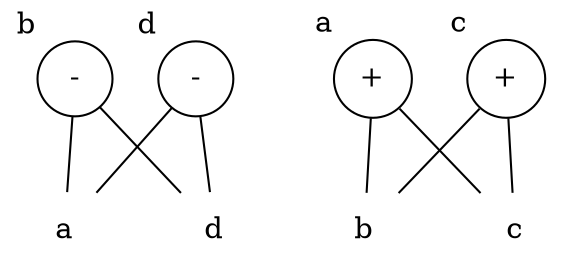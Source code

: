 graph g {
  a [label="a", shape="none"]
  b [label="b", shape="none"]
  c [label="c", shape="none"]
  0 [label="+", xlabel="a", shape="circle"]
  d [label="d", shape="none"]
  1 [label="-", xlabel="b", shape="circle"]
  2 [label="+", xlabel="c", shape="circle"]
  3 [label="-", xlabel="d", shape="circle"]
  3 -- a
  0 -- b
  0 -- c
  1 -- a
  1 -- d
  2 -- b
  2 -- c
  3 -- d
  {rank=sink a b c d }
}
